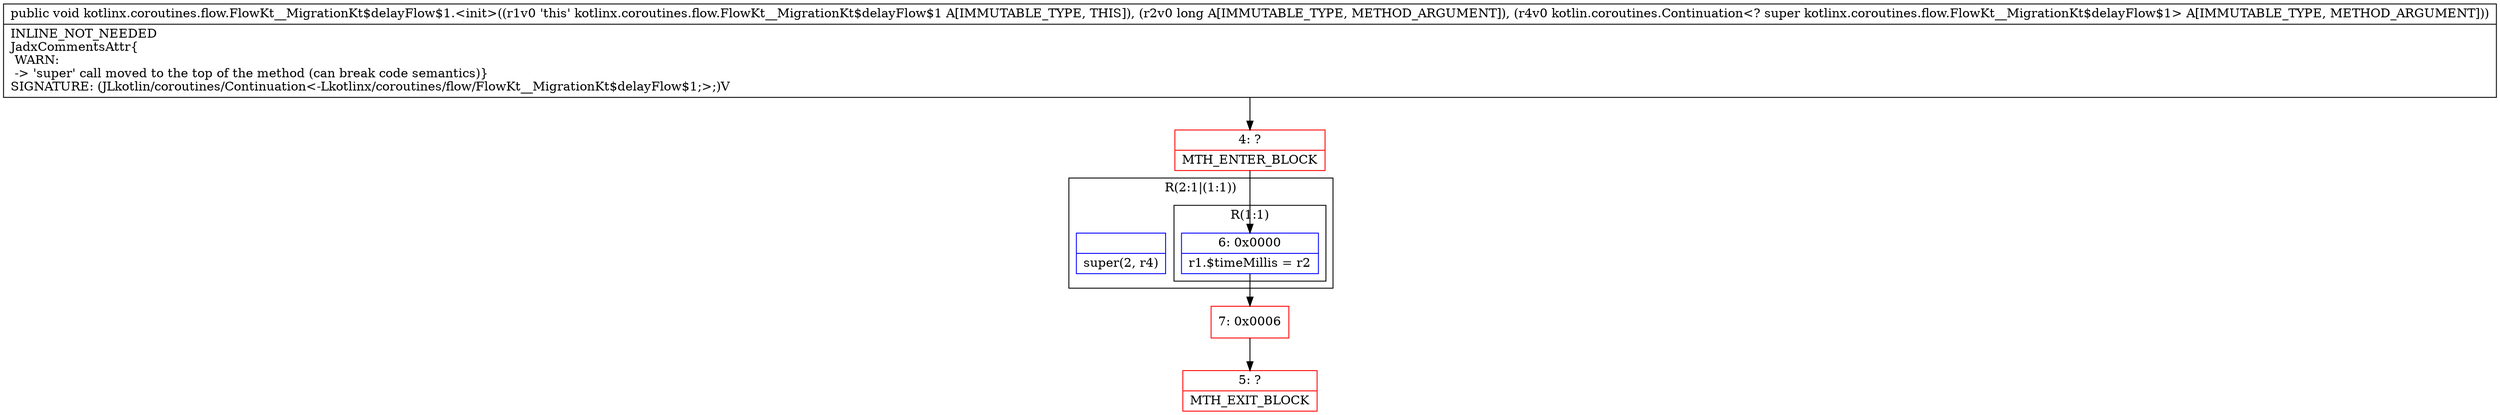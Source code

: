 digraph "CFG forkotlinx.coroutines.flow.FlowKt__MigrationKt$delayFlow$1.\<init\>(JLkotlin\/coroutines\/Continuation;)V" {
subgraph cluster_Region_1339051981 {
label = "R(2:1|(1:1))";
node [shape=record,color=blue];
Node_InsnContainer_2118290341 [shape=record,label="{|super(2, r4)\l}"];
subgraph cluster_Region_807270597 {
label = "R(1:1)";
node [shape=record,color=blue];
Node_6 [shape=record,label="{6\:\ 0x0000|r1.$timeMillis = r2\l}"];
}
}
Node_4 [shape=record,color=red,label="{4\:\ ?|MTH_ENTER_BLOCK\l}"];
Node_7 [shape=record,color=red,label="{7\:\ 0x0006}"];
Node_5 [shape=record,color=red,label="{5\:\ ?|MTH_EXIT_BLOCK\l}"];
MethodNode[shape=record,label="{public void kotlinx.coroutines.flow.FlowKt__MigrationKt$delayFlow$1.\<init\>((r1v0 'this' kotlinx.coroutines.flow.FlowKt__MigrationKt$delayFlow$1 A[IMMUTABLE_TYPE, THIS]), (r2v0 long A[IMMUTABLE_TYPE, METHOD_ARGUMENT]), (r4v0 kotlin.coroutines.Continuation\<? super kotlinx.coroutines.flow.FlowKt__MigrationKt$delayFlow$1\> A[IMMUTABLE_TYPE, METHOD_ARGUMENT]))  | INLINE_NOT_NEEDED\lJadxCommentsAttr\{\l WARN: \l \-\> 'super' call moved to the top of the method (can break code semantics)\}\lSIGNATURE: (JLkotlin\/coroutines\/Continuation\<\-Lkotlinx\/coroutines\/flow\/FlowKt__MigrationKt$delayFlow$1;\>;)V\l}"];
MethodNode -> Node_4;Node_6 -> Node_7;
Node_4 -> Node_6;
Node_7 -> Node_5;
}

